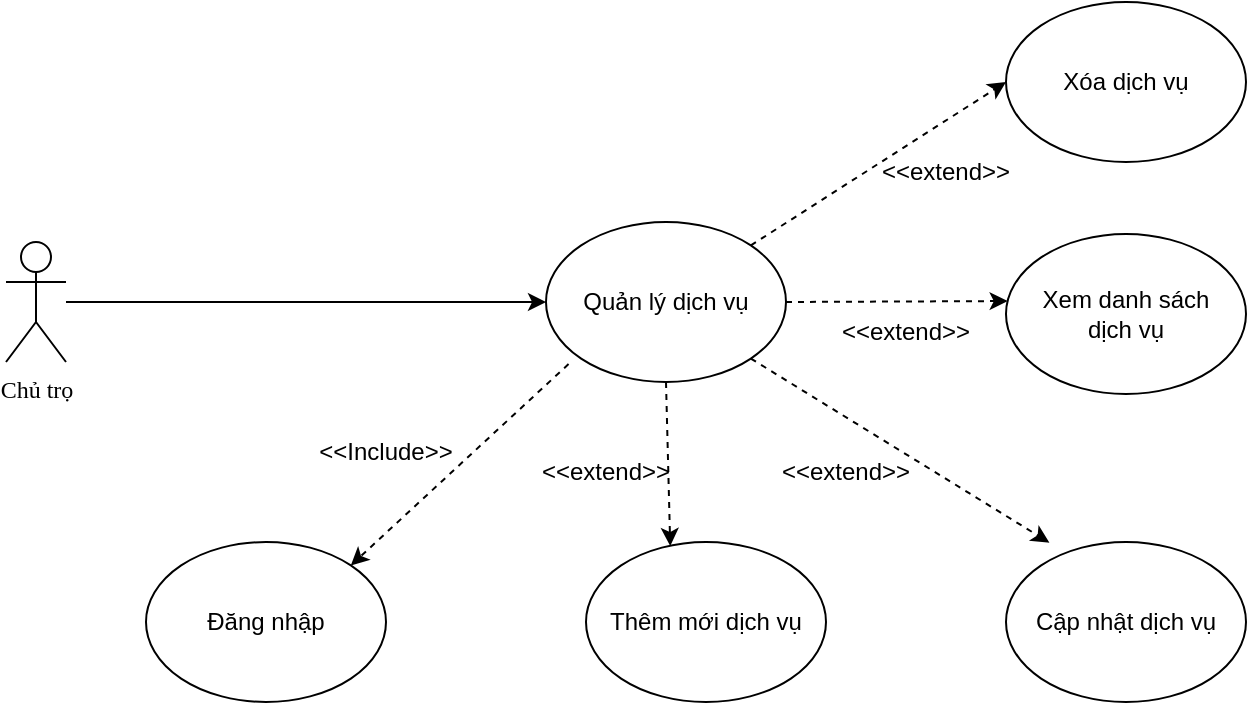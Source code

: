 <mxfile version="22.0.8" type="device">
  <diagram name="Trang-1" id="7YUuK943Kp4JKmQ75sRB">
    <mxGraphModel dx="1118" dy="604" grid="1" gridSize="10" guides="1" tooltips="1" connect="1" arrows="1" fold="1" page="1" pageScale="1" pageWidth="827" pageHeight="1169" math="0" shadow="0">
      <root>
        <mxCell id="0" />
        <mxCell id="1" parent="0" />
        <mxCell id="imwBKhD29UnNpanl4n9g-1" value="Chủ trọ" style="shape=umlActor;verticalLabelPosition=bottom;verticalAlign=top;html=1;outlineConnect=0;fontFamily=Times New Roman;" vertex="1" parent="1">
          <mxGeometry x="70" y="130" width="30" height="60" as="geometry" />
        </mxCell>
        <mxCell id="imwBKhD29UnNpanl4n9g-2" value="Quản lý dịch vụ" style="ellipse;whiteSpace=wrap;html=1;" vertex="1" parent="1">
          <mxGeometry x="340" y="120" width="120" height="80" as="geometry" />
        </mxCell>
        <mxCell id="imwBKhD29UnNpanl4n9g-3" value="Đăng nhập" style="ellipse;whiteSpace=wrap;html=1;" vertex="1" parent="1">
          <mxGeometry x="140" y="280" width="120" height="80" as="geometry" />
        </mxCell>
        <mxCell id="imwBKhD29UnNpanl4n9g-4" value="Thêm mới dịch vụ" style="ellipse;whiteSpace=wrap;html=1;" vertex="1" parent="1">
          <mxGeometry x="360" y="280" width="120" height="80" as="geometry" />
        </mxCell>
        <mxCell id="imwBKhD29UnNpanl4n9g-5" value="Cập nhật dịch vụ" style="ellipse;whiteSpace=wrap;html=1;" vertex="1" parent="1">
          <mxGeometry x="570" y="280" width="120" height="80" as="geometry" />
        </mxCell>
        <mxCell id="imwBKhD29UnNpanl4n9g-6" value="Xem danh sách&lt;br&gt;dịch vụ" style="ellipse;whiteSpace=wrap;html=1;" vertex="1" parent="1">
          <mxGeometry x="570" y="126" width="120" height="80" as="geometry" />
        </mxCell>
        <mxCell id="imwBKhD29UnNpanl4n9g-7" value="Xóa dịch vụ" style="ellipse;whiteSpace=wrap;html=1;" vertex="1" parent="1">
          <mxGeometry x="570" y="10" width="120" height="80" as="geometry" />
        </mxCell>
        <mxCell id="imwBKhD29UnNpanl4n9g-8" value="" style="endArrow=classic;html=1;rounded=0;entryX=0;entryY=0.5;entryDx=0;entryDy=0;" edge="1" parent="1" source="imwBKhD29UnNpanl4n9g-1" target="imwBKhD29UnNpanl4n9g-2">
          <mxGeometry width="50" height="50" relative="1" as="geometry">
            <mxPoint x="390" y="240" as="sourcePoint" />
            <mxPoint x="440" y="190" as="targetPoint" />
          </mxGeometry>
        </mxCell>
        <mxCell id="imwBKhD29UnNpanl4n9g-9" value="" style="endArrow=classic;html=1;rounded=0;exitX=0.094;exitY=0.888;exitDx=0;exitDy=0;exitPerimeter=0;entryX=1;entryY=0;entryDx=0;entryDy=0;dashed=1;" edge="1" parent="1" source="imwBKhD29UnNpanl4n9g-2" target="imwBKhD29UnNpanl4n9g-3">
          <mxGeometry width="50" height="50" relative="1" as="geometry">
            <mxPoint x="250" y="270" as="sourcePoint" />
            <mxPoint x="300" y="220" as="targetPoint" />
          </mxGeometry>
        </mxCell>
        <mxCell id="imwBKhD29UnNpanl4n9g-10" value="&amp;lt;&amp;lt;Include&amp;gt;&amp;gt;" style="text;html=1;strokeColor=none;fillColor=none;align=center;verticalAlign=middle;whiteSpace=wrap;rounded=0;" vertex="1" parent="1">
          <mxGeometry x="230" y="220" width="60" height="30" as="geometry" />
        </mxCell>
        <mxCell id="imwBKhD29UnNpanl4n9g-11" value="" style="endArrow=classic;html=1;rounded=0;dashed=1;entryX=0.351;entryY=0.025;entryDx=0;entryDy=0;entryPerimeter=0;" edge="1" parent="1" target="imwBKhD29UnNpanl4n9g-4">
          <mxGeometry width="50" height="50" relative="1" as="geometry">
            <mxPoint x="400" y="200" as="sourcePoint" />
            <mxPoint x="396" y="280" as="targetPoint" />
          </mxGeometry>
        </mxCell>
        <mxCell id="imwBKhD29UnNpanl4n9g-12" value="" style="endArrow=classic;html=1;rounded=0;dashed=1;entryX=0.181;entryY=0.004;entryDx=0;entryDy=0;entryPerimeter=0;exitX=1;exitY=1;exitDx=0;exitDy=0;" edge="1" parent="1" source="imwBKhD29UnNpanl4n9g-2" target="imwBKhD29UnNpanl4n9g-5">
          <mxGeometry width="50" height="50" relative="1" as="geometry">
            <mxPoint x="410" y="210" as="sourcePoint" />
            <mxPoint x="412" y="292" as="targetPoint" />
          </mxGeometry>
        </mxCell>
        <mxCell id="imwBKhD29UnNpanl4n9g-13" value="" style="endArrow=classic;html=1;rounded=0;dashed=1;entryX=0.007;entryY=0.419;entryDx=0;entryDy=0;entryPerimeter=0;exitX=1;exitY=0.5;exitDx=0;exitDy=0;" edge="1" parent="1" source="imwBKhD29UnNpanl4n9g-2" target="imwBKhD29UnNpanl4n9g-6">
          <mxGeometry width="50" height="50" relative="1" as="geometry">
            <mxPoint x="420" y="220" as="sourcePoint" />
            <mxPoint x="422" y="302" as="targetPoint" />
          </mxGeometry>
        </mxCell>
        <mxCell id="imwBKhD29UnNpanl4n9g-14" value="" style="endArrow=classic;html=1;rounded=0;dashed=1;entryX=0;entryY=0.5;entryDx=0;entryDy=0;exitX=1;exitY=0;exitDx=0;exitDy=0;" edge="1" parent="1" source="imwBKhD29UnNpanl4n9g-2" target="imwBKhD29UnNpanl4n9g-7">
          <mxGeometry width="50" height="50" relative="1" as="geometry">
            <mxPoint x="430" y="230" as="sourcePoint" />
            <mxPoint x="432" y="312" as="targetPoint" />
          </mxGeometry>
        </mxCell>
        <mxCell id="imwBKhD29UnNpanl4n9g-15" value="&amp;lt;&amp;lt;extend&amp;gt;&amp;gt;" style="text;html=1;strokeColor=none;fillColor=none;align=center;verticalAlign=middle;whiteSpace=wrap;rounded=0;" vertex="1" parent="1">
          <mxGeometry x="340" y="230" width="60" height="30" as="geometry" />
        </mxCell>
        <mxCell id="imwBKhD29UnNpanl4n9g-16" value="&amp;lt;&amp;lt;extend&amp;gt;&amp;gt;" style="text;html=1;strokeColor=none;fillColor=none;align=center;verticalAlign=middle;whiteSpace=wrap;rounded=0;" vertex="1" parent="1">
          <mxGeometry x="460" y="230" width="60" height="30" as="geometry" />
        </mxCell>
        <mxCell id="imwBKhD29UnNpanl4n9g-17" value="&amp;lt;&amp;lt;extend&amp;gt;&amp;gt;" style="text;html=1;strokeColor=none;fillColor=none;align=center;verticalAlign=middle;whiteSpace=wrap;rounded=0;" vertex="1" parent="1">
          <mxGeometry x="490" y="160" width="60" height="30" as="geometry" />
        </mxCell>
        <mxCell id="imwBKhD29UnNpanl4n9g-18" value="&amp;lt;&amp;lt;extend&amp;gt;&amp;gt;" style="text;html=1;strokeColor=none;fillColor=none;align=center;verticalAlign=middle;whiteSpace=wrap;rounded=0;" vertex="1" parent="1">
          <mxGeometry x="510" y="80" width="60" height="30" as="geometry" />
        </mxCell>
      </root>
    </mxGraphModel>
  </diagram>
</mxfile>
